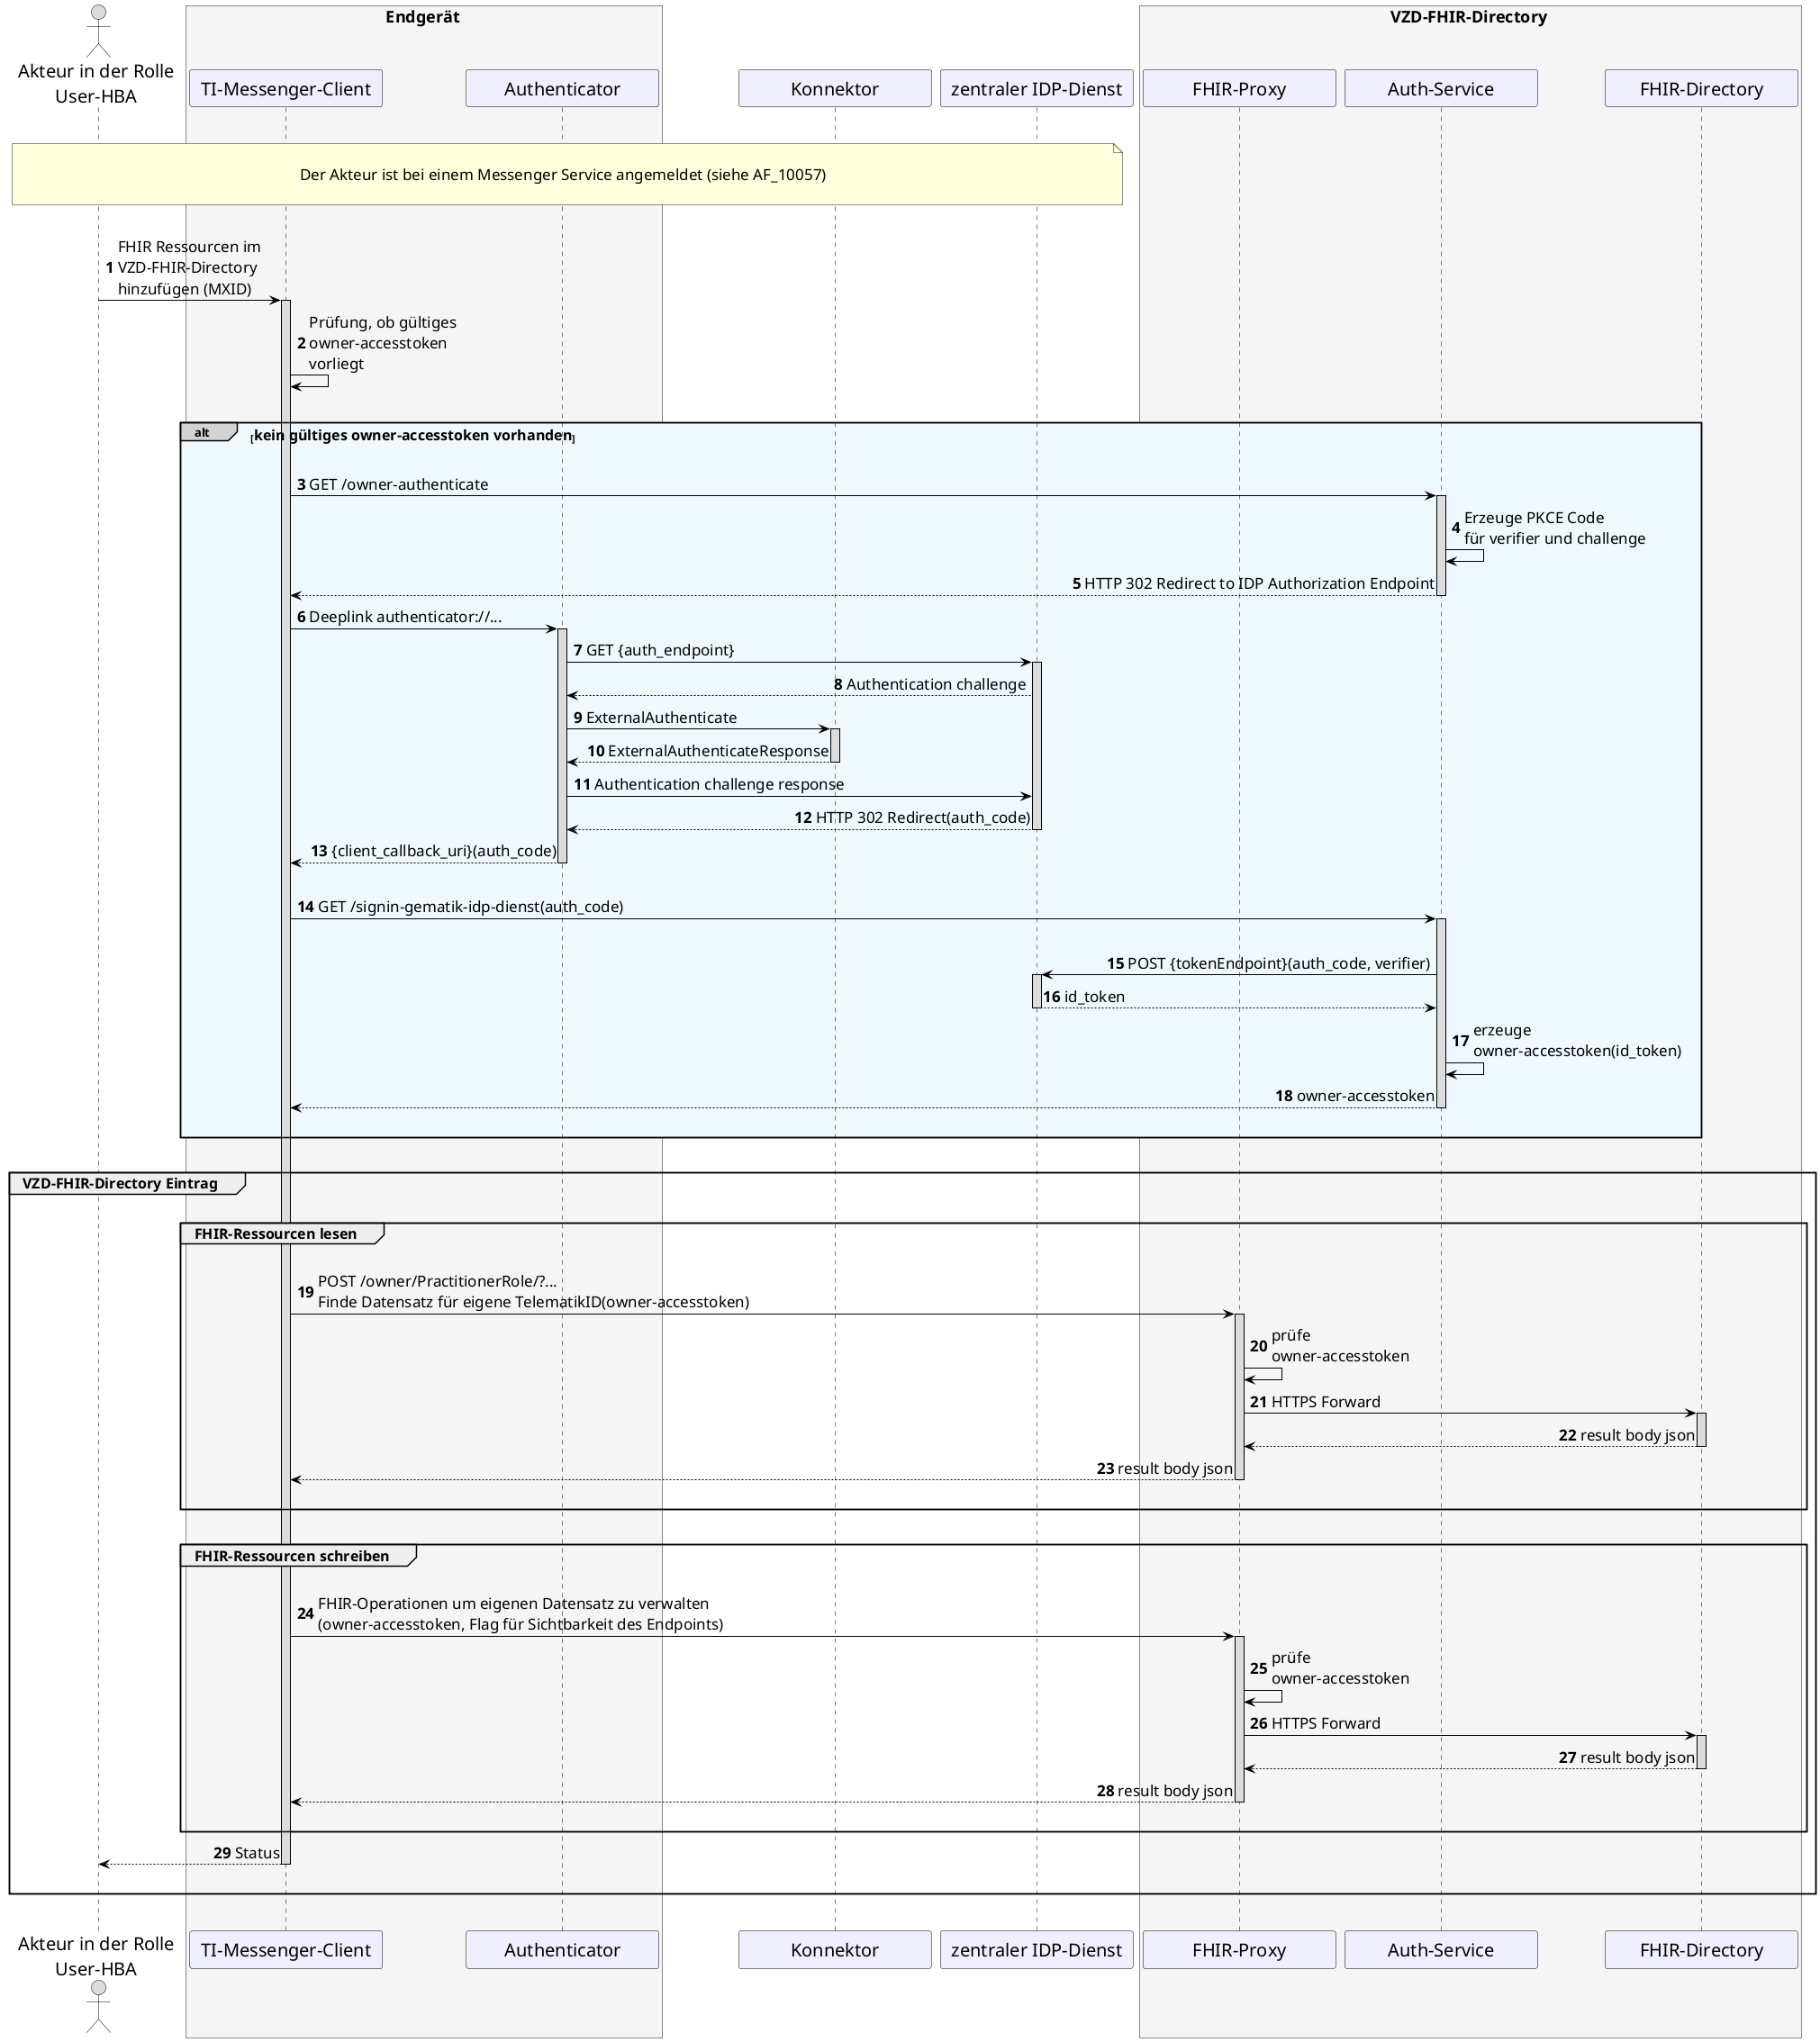 /' 
# TI-Messenger 1.1
# TI-Messenger-Dienst
# UC - 10058
# Sequence Diagram
# Name: Akteur im Verzeichnisdienst hinzufügen
'/

@startuml
skinparam sequenceMessageAlign direction
skinparam minClassWidth 200
skinparam BoxPadding 1
skinparam sequenceReferenceHeaderBackgroundColor palegreen
scale max 2048 width

skinparam sequence {
ArrowColor black
ArrowFontSize 17
ActorBorderColor black
LifeLineBorderColor black
LifeLineBackgroundColor Gainsboro

ParticipantBorderColor Motivation
ParticipantBackgroundColor Motivation
ParticipantFontSize 20
ParticipantFontColor black
ParticipantBorderColor Black

ActorBackgroundColor Gainsboro
ActorFontColor black
ActorFontSize 20
}

autonumber

actor U as "Akteur in der Rolle\nUser-HBA"
box <size:18>Endgerät</size> #WhiteSmoke
  participant C as "TI-Messenger-Client"
  participant A as "Authenticator"
end box
participant konnektor as "Konnektor"
participant I as "zentraler IDP-Dienst" 
box <size:18>VZD-FHIR-Directory</size> #WhiteSmoke
  participant FP as "FHIR-Proxy"
  participant Auth as "Auth-Service"
  participant VZD as "FHIR-Directory"
end box

|||
note over U, I: \n<size:17>Der Akteur ist bei einem Messenger Service angemeldet (siehe AF_10057)</size>\n
|||

U->C: FHIR Ressourcen im \nVZD-FHIR-Directory \nhinzufügen (MXID)
  Activate C
C->C: Prüfung, ob gültiges \nowner-accesstoken \nvorliegt

|||
alt#LightGrey #AliceBlue <size:16>kein gültiges owner-accesstoken vorhanden</size>
|||

  C->Auth: GET /owner-authenticate
    Activate Auth
  Auth->Auth: Erzeuge PKCE Code \nfür verifier und challenge
  Auth-->C: HTTP 302 Redirect to IDP Authorization Endpoint
  Deactivate Auth

  C->A++: Deeplink authenticator://...
  A->I: GET {auth_endpoint}
  Activate I

  'C->I: GET /authorize
  I-->A: Authentication challenge
  A->konnektor++: ExternalAuthenticate

  'Activate A
  konnektor --> A: ExternalAuthenticateResponse
  deactivate konnektor
  
  A->I: Authentication challenge response
  I-->A: HTTP 302 Redirect(auth_code)
  Deactivate I
  A-->C: {client_callback_uri}(auth_code)
'checkpoint

    Deactivate A
       
  |||          
  C->Auth: GET /signin-gematik-idp-dienst(auth_code)
    Activate Auth
  |||
  Auth->I: POST {tokenEndpoint}(auth_code, verifier)
  Activate I
  return id_token
  Deactivate I
  Auth->Auth: erzeuge \nowner-accesstoken(id_token)
  Auth-->C: owner-accesstoken
    Deactivate Auth
  |||
end
      
|||

group <size:16>VZD-FHIR-Directory Eintrag</size>
  |||
  group <size:16>FHIR-Ressourcen lesen</size>
  |||
  C->FP: POST /owner/PractitionerRole/?... \nFinde Datensatz für eigene TelematikID(owner-accesstoken)
    Activate FP
  FP->FP: prüfe \nowner-accesstoken
  FP->VZD: HTTPS Forward
    Activate VZD
  VZD-->FP: result body json
    Deactivate VZD
  FP-->C: result body json
    Deactivate FP
  |||
  end
    
  |||
  group <size:16>FHIR-Ressourcen schreiben</size>
  |||
  C->FP: FHIR-Operationen um eigenen Datensatz zu verwalten\n(owner-accesstoken, Flag für Sichtbarkeit des Endpoints)
    Activate FP
  FP->FP: prüfe \nowner-accesstoken
  FP->VZD: HTTPS Forward
    Activate VZD
  VZD-->FP: result body json
    Deactivate VZD
  FP-->C: result body json
    Deactivate FP
     
  |||
  end

  C-->U: Status    
    Deactivate C
  |||
end
|||

  Deactivate C
@enduml
